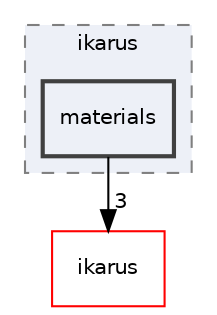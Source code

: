 digraph "materials"
{
 // LATEX_PDF_SIZE
  edge [fontname="Helvetica",fontsize="10",labelfontname="Helvetica",labelfontsize="10"];
  node [fontname="Helvetica",fontsize="10",shape=record];
  compound=true
  subgraph clusterdir_73badfddb58208682f2caf3b249febfe {
    graph [ bgcolor="#edf0f7", pencolor="grey50", style="filled,dashed,", label="ikarus", fontname="Helvetica", fontsize="10", URL="dir_73badfddb58208682f2caf3b249febfe.html"]
  dir_f76a953843f5286ce5302f8a81053dae [shape=box, label="materials", style="filled,bold,", fillcolor="#edf0f7", color="grey25", URL="dir_f76a953843f5286ce5302f8a81053dae.html"];
  }
  dir_5bec9ec6c6b8ab3f2f9d60d2ff21ed81 [shape=box, label="ikarus", style="", fillcolor="#edf0f7", color="red", URL="dir_5bec9ec6c6b8ab3f2f9d60d2ff21ed81.html"];
  dir_f76a953843f5286ce5302f8a81053dae->dir_5bec9ec6c6b8ab3f2f9d60d2ff21ed81 [headlabel="3", labeldistance=1.5 headhref="dir_000025_000016.html"];
}
